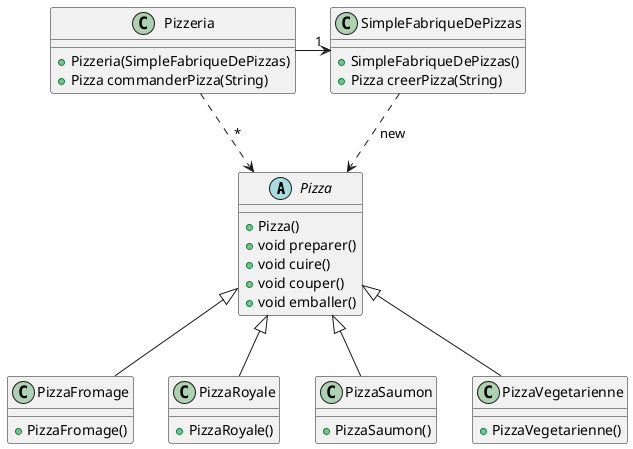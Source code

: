------------------------
c:\blt\gitcpoa-REMOTE-WORKING\cpoa\images\Pizzeria2.png

@startuml

' definitions
' -----------

' package ""
abstract Pizza
class PizzaFromage
class PizzaRoyale
class PizzaSaumon
class PizzaVegetarienne
class Pizzeria
class SimpleFabriqueDePizzas
' end package

Pizzeria  ..>  Pizza:*
SimpleFabriqueDePizzas  ..>  Pizza:new
' content
' -------

' Pizzeria:
Pizzeria -> "1" SimpleFabriqueDePizzas
Pizzeria : + Pizzeria(SimpleFabriqueDePizzas)
Pizzeria : + Pizza commanderPizza(String)

' PizzaRoyale:
Pizza <|-- PizzaRoyale
PizzaRoyale : + PizzaRoyale()

' SimpleFabriqueDePizzas:
SimpleFabriqueDePizzas : + SimpleFabriqueDePizzas()
SimpleFabriqueDePizzas : + Pizza creerPizza(String)

' PizzaVegetarienne:
Pizza <|-- PizzaVegetarienne
PizzaVegetarienne : + PizzaVegetarienne()

' Pizza:
Pizza : + Pizza()
Pizza : + void preparer()
Pizza : + void cuire()
Pizza : + void couper()
Pizza : + void emballer()

' PizzaSaumon:
Pizza <|-- PizzaSaumon
PizzaSaumon : + PizzaSaumon()

' PizzaFromage:
Pizza <|-- PizzaFromage
PizzaFromage : + PizzaFromage()

@enduml

PlantUML version 8009beta1(8009beta1)
(GPL source distribution)
Java(TM) SE Runtime Environment
Java HotSpot(TM) 64-Bit Server VM
1.6.0_65-b14-466.1-11M4716
Mac OS X
------------------------
